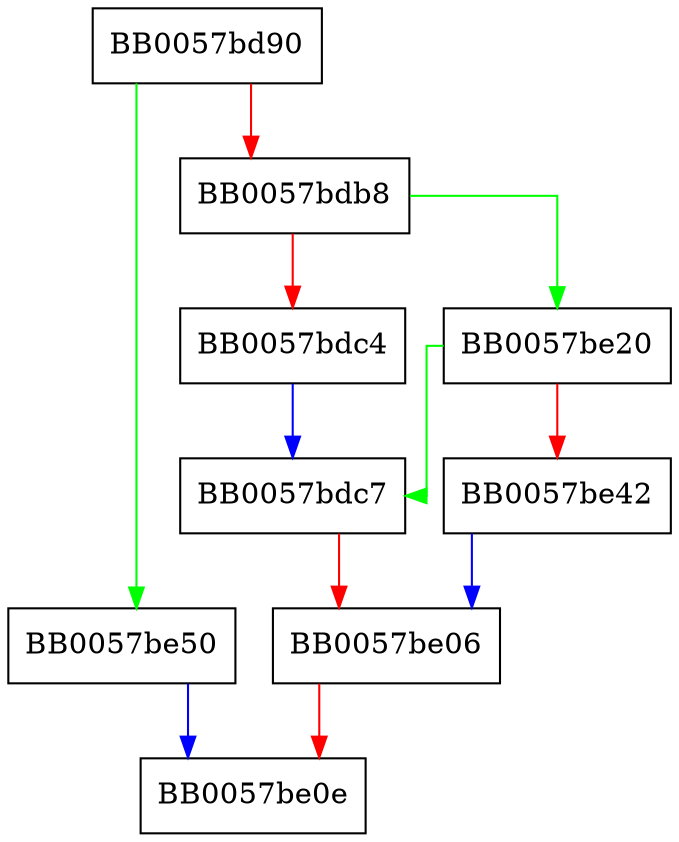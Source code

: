 digraph ossl_dh_generate_public_key {
  node [shape="box"];
  graph [splines=ortho];
  BB0057bd90 -> BB0057be50 [color="green"];
  BB0057bd90 -> BB0057bdb8 [color="red"];
  BB0057bdb8 -> BB0057be20 [color="green"];
  BB0057bdb8 -> BB0057bdc4 [color="red"];
  BB0057bdc4 -> BB0057bdc7 [color="blue"];
  BB0057bdc7 -> BB0057be06 [color="red"];
  BB0057be06 -> BB0057be0e [color="red"];
  BB0057be20 -> BB0057bdc7 [color="green"];
  BB0057be20 -> BB0057be42 [color="red"];
  BB0057be42 -> BB0057be06 [color="blue"];
  BB0057be50 -> BB0057be0e [color="blue"];
}